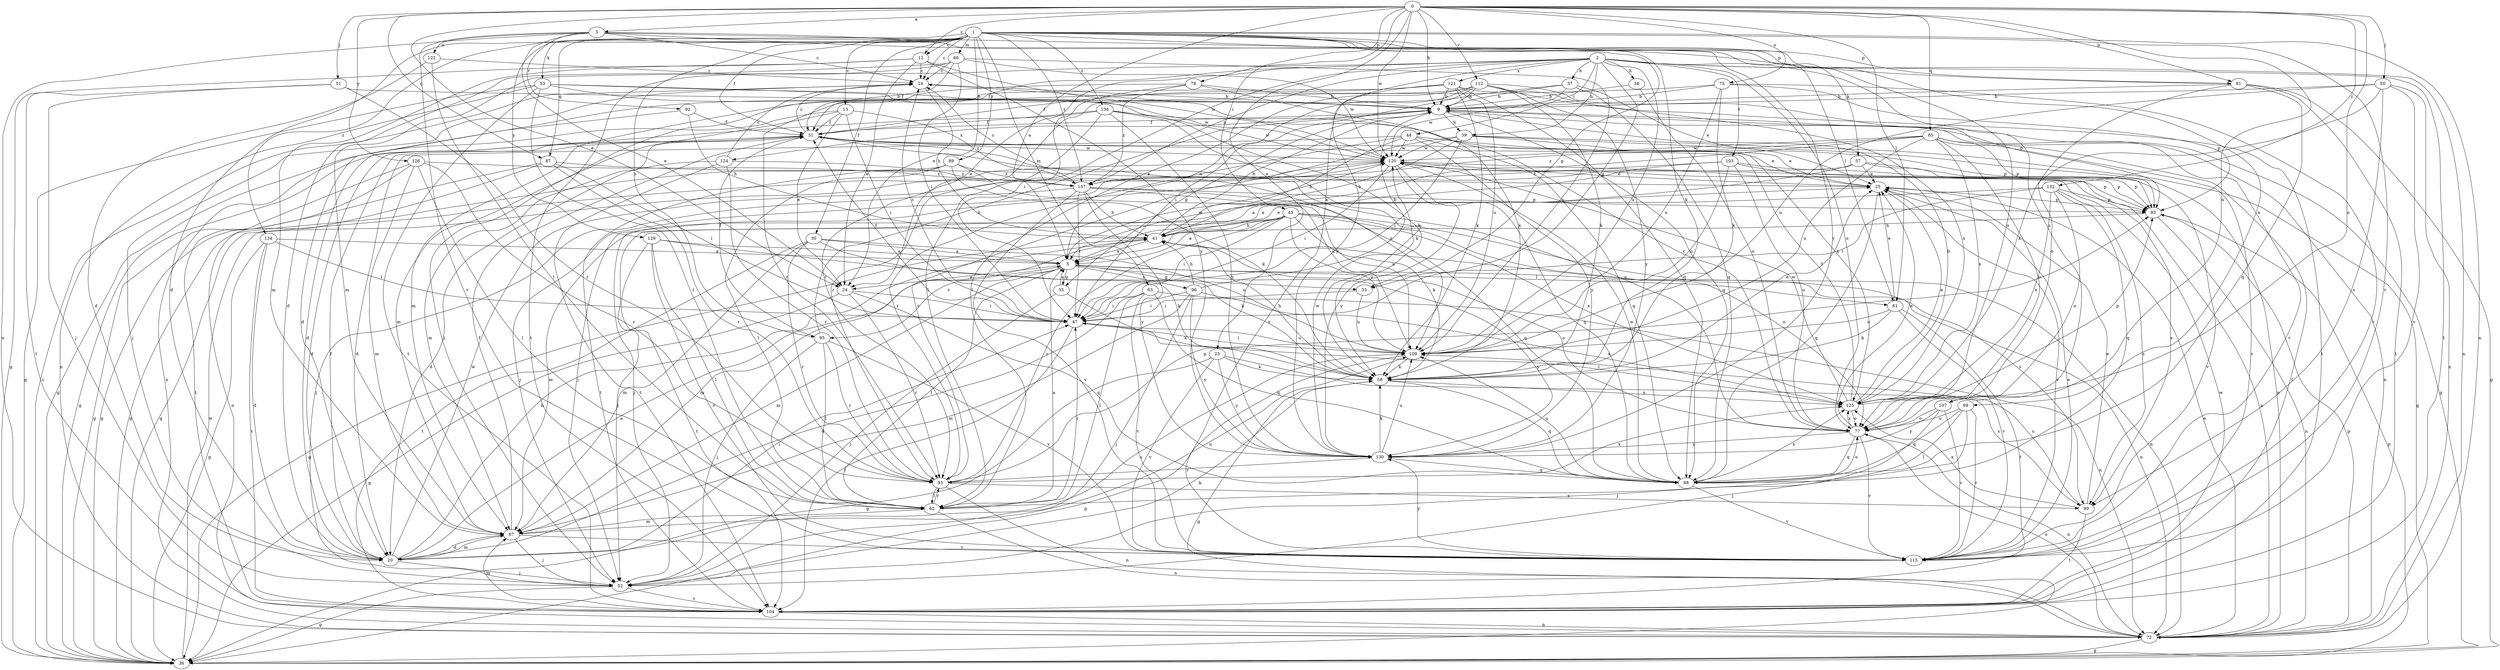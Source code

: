 strict digraph  {
0;
1;
2;
3;
5;
9;
12;
13;
14;
20;
23;
24;
25;
30;
31;
33;
35;
36;
37;
38;
39;
41;
43;
44;
47;
50;
51;
52;
53;
57;
58;
61;
62;
63;
66;
67;
69;
72;
75;
77;
78;
81;
83;
85;
87;
88;
89;
92;
93;
95;
96;
99;
103;
104;
107;
109;
112;
115;
120;
121;
122;
124;
125;
126;
129;
130;
132;
134;
136;
137;
0 -> 3  [label=a];
0 -> 5  [label=a];
0 -> 9  [label=b];
0 -> 12  [label=c];
0 -> 23  [label=e];
0 -> 24  [label=e];
0 -> 43  [label=i];
0 -> 50  [label=j];
0 -> 51  [label=j];
0 -> 61  [label=l];
0 -> 75  [label=o];
0 -> 77  [label=o];
0 -> 78  [label=p];
0 -> 81  [label=p];
0 -> 85  [label=q];
0 -> 87  [label=q];
0 -> 107  [label=u];
0 -> 112  [label=v];
0 -> 120  [label=w];
0 -> 126  [label=y];
0 -> 132  [label=z];
1 -> 12  [label=c];
1 -> 13  [label=c];
1 -> 14  [label=c];
1 -> 20  [label=d];
1 -> 24  [label=e];
1 -> 30  [label=f];
1 -> 31  [label=f];
1 -> 53  [label=k];
1 -> 57  [label=k];
1 -> 61  [label=l];
1 -> 63  [label=m];
1 -> 66  [label=m];
1 -> 69  [label=n];
1 -> 72  [label=n];
1 -> 77  [label=o];
1 -> 81  [label=p];
1 -> 87  [label=q];
1 -> 89  [label=r];
1 -> 95  [label=s];
1 -> 115  [label=v];
1 -> 129  [label=y];
1 -> 130  [label=y];
1 -> 134  [label=z];
1 -> 136  [label=z];
1 -> 137  [label=z];
2 -> 24  [label=e];
2 -> 31  [label=f];
2 -> 33  [label=g];
2 -> 37  [label=h];
2 -> 38  [label=h];
2 -> 39  [label=h];
2 -> 44  [label=i];
2 -> 47  [label=i];
2 -> 67  [label=m];
2 -> 72  [label=n];
2 -> 77  [label=o];
2 -> 103  [label=t];
2 -> 104  [label=t];
2 -> 107  [label=u];
2 -> 109  [label=u];
2 -> 121  [label=x];
2 -> 130  [label=y];
2 -> 137  [label=z];
3 -> 14  [label=c];
3 -> 24  [label=e];
3 -> 33  [label=g];
3 -> 58  [label=k];
3 -> 72  [label=n];
3 -> 81  [label=p];
3 -> 92  [label=r];
3 -> 115  [label=v];
3 -> 122  [label=x];
5 -> 24  [label=e];
5 -> 33  [label=g];
5 -> 35  [label=g];
5 -> 61  [label=l];
5 -> 62  [label=l];
5 -> 67  [label=m];
5 -> 72  [label=n];
5 -> 95  [label=s];
5 -> 96  [label=s];
5 -> 120  [label=w];
5 -> 130  [label=y];
9 -> 31  [label=f];
9 -> 35  [label=g];
9 -> 36  [label=g];
9 -> 39  [label=h];
9 -> 72  [label=n];
9 -> 88  [label=q];
9 -> 115  [label=v];
9 -> 124  [label=x];
12 -> 14  [label=c];
12 -> 24  [label=e];
12 -> 36  [label=g];
12 -> 67  [label=m];
12 -> 120  [label=w];
12 -> 130  [label=y];
13 -> 24  [label=e];
13 -> 31  [label=f];
13 -> 36  [label=g];
13 -> 47  [label=i];
13 -> 67  [label=m];
13 -> 137  [label=z];
14 -> 9  [label=b];
14 -> 41  [label=h];
14 -> 52  [label=j];
20 -> 5  [label=a];
20 -> 31  [label=f];
20 -> 41  [label=h];
20 -> 47  [label=i];
20 -> 52  [label=j];
20 -> 67  [label=m];
20 -> 109  [label=u];
20 -> 120  [label=w];
23 -> 36  [label=g];
23 -> 58  [label=k];
23 -> 99  [label=s];
23 -> 115  [label=v];
23 -> 130  [label=y];
24 -> 36  [label=g];
24 -> 47  [label=i];
24 -> 88  [label=q];
24 -> 93  [label=r];
25 -> 83  [label=p];
25 -> 88  [label=q];
25 -> 115  [label=v];
30 -> 5  [label=a];
30 -> 58  [label=k];
30 -> 67  [label=m];
30 -> 93  [label=r];
30 -> 104  [label=t];
30 -> 109  [label=u];
31 -> 14  [label=c];
31 -> 20  [label=d];
31 -> 36  [label=g];
31 -> 67  [label=m];
31 -> 77  [label=o];
31 -> 83  [label=p];
31 -> 109  [label=u];
31 -> 120  [label=w];
33 -> 47  [label=i];
33 -> 109  [label=u];
35 -> 5  [label=a];
35 -> 52  [label=j];
35 -> 58  [label=k];
36 -> 14  [label=c];
36 -> 83  [label=p];
36 -> 120  [label=w];
37 -> 9  [label=b];
37 -> 25  [label=e];
37 -> 67  [label=m];
37 -> 88  [label=q];
37 -> 120  [label=w];
38 -> 9  [label=b];
38 -> 77  [label=o];
39 -> 25  [label=e];
39 -> 36  [label=g];
39 -> 41  [label=h];
39 -> 47  [label=i];
39 -> 72  [label=n];
39 -> 93  [label=r];
39 -> 120  [label=w];
41 -> 5  [label=a];
41 -> 9  [label=b];
41 -> 25  [label=e];
41 -> 36  [label=g];
41 -> 67  [label=m];
41 -> 72  [label=n];
41 -> 77  [label=o];
43 -> 5  [label=a];
43 -> 41  [label=h];
43 -> 47  [label=i];
43 -> 52  [label=j];
43 -> 58  [label=k];
43 -> 67  [label=m];
43 -> 77  [label=o];
43 -> 93  [label=r];
43 -> 99  [label=s];
43 -> 109  [label=u];
43 -> 125  [label=x];
44 -> 20  [label=d];
44 -> 25  [label=e];
44 -> 41  [label=h];
44 -> 88  [label=q];
44 -> 93  [label=r];
44 -> 120  [label=w];
44 -> 130  [label=y];
47 -> 14  [label=c];
47 -> 31  [label=f];
47 -> 104  [label=t];
47 -> 109  [label=u];
50 -> 9  [label=b];
50 -> 72  [label=n];
50 -> 99  [label=s];
50 -> 109  [label=u];
50 -> 115  [label=v];
50 -> 125  [label=x];
51 -> 9  [label=b];
51 -> 52  [label=j];
51 -> 93  [label=r];
51 -> 104  [label=t];
52 -> 36  [label=g];
52 -> 58  [label=k];
52 -> 104  [label=t];
53 -> 9  [label=b];
53 -> 36  [label=g];
53 -> 58  [label=k];
53 -> 62  [label=l];
53 -> 72  [label=n];
53 -> 104  [label=t];
53 -> 120  [label=w];
57 -> 5  [label=a];
57 -> 25  [label=e];
57 -> 52  [label=j];
57 -> 83  [label=p];
57 -> 115  [label=v];
58 -> 25  [label=e];
58 -> 36  [label=g];
58 -> 41  [label=h];
58 -> 88  [label=q];
58 -> 125  [label=x];
61 -> 25  [label=e];
61 -> 58  [label=k];
61 -> 104  [label=t];
61 -> 109  [label=u];
61 -> 115  [label=v];
62 -> 5  [label=a];
62 -> 47  [label=i];
62 -> 67  [label=m];
62 -> 72  [label=n];
62 -> 93  [label=r];
63 -> 20  [label=d];
63 -> 47  [label=i];
63 -> 62  [label=l];
63 -> 72  [label=n];
63 -> 88  [label=q];
63 -> 115  [label=v];
66 -> 14  [label=c];
66 -> 20  [label=d];
66 -> 31  [label=f];
66 -> 47  [label=i];
66 -> 104  [label=t];
66 -> 109  [label=u];
66 -> 120  [label=w];
67 -> 20  [label=d];
67 -> 31  [label=f];
67 -> 52  [label=j];
67 -> 109  [label=u];
67 -> 115  [label=v];
69 -> 52  [label=j];
69 -> 62  [label=l];
69 -> 77  [label=o];
69 -> 88  [label=q];
69 -> 115  [label=v];
72 -> 25  [label=e];
72 -> 36  [label=g];
72 -> 77  [label=o];
72 -> 83  [label=p];
75 -> 9  [label=b];
75 -> 20  [label=d];
75 -> 58  [label=k];
75 -> 83  [label=p];
75 -> 109  [label=u];
75 -> 115  [label=v];
77 -> 14  [label=c];
77 -> 25  [label=e];
77 -> 72  [label=n];
77 -> 88  [label=q];
77 -> 115  [label=v];
77 -> 125  [label=x];
77 -> 130  [label=y];
78 -> 9  [label=b];
78 -> 52  [label=j];
78 -> 58  [label=k];
78 -> 62  [label=l];
78 -> 137  [label=z];
81 -> 9  [label=b];
81 -> 36  [label=g];
81 -> 77  [label=o];
81 -> 88  [label=q];
81 -> 104  [label=t];
83 -> 41  [label=h];
83 -> 72  [label=n];
85 -> 5  [label=a];
85 -> 77  [label=o];
85 -> 83  [label=p];
85 -> 104  [label=t];
85 -> 109  [label=u];
85 -> 115  [label=v];
85 -> 120  [label=w];
85 -> 125  [label=x];
85 -> 137  [label=z];
87 -> 25  [label=e];
87 -> 36  [label=g];
87 -> 47  [label=i];
87 -> 72  [label=n];
87 -> 93  [label=r];
88 -> 77  [label=o];
88 -> 109  [label=u];
88 -> 115  [label=v];
88 -> 120  [label=w];
88 -> 125  [label=x];
89 -> 36  [label=g];
89 -> 58  [label=k];
89 -> 62  [label=l];
89 -> 104  [label=t];
89 -> 109  [label=u];
89 -> 137  [label=z];
92 -> 31  [label=f];
92 -> 41  [label=h];
92 -> 72  [label=n];
93 -> 62  [label=l];
93 -> 72  [label=n];
93 -> 83  [label=p];
93 -> 99  [label=s];
93 -> 125  [label=x];
95 -> 9  [label=b];
95 -> 31  [label=f];
95 -> 52  [label=j];
95 -> 62  [label=l];
95 -> 93  [label=r];
95 -> 115  [label=v];
96 -> 9  [label=b];
96 -> 41  [label=h];
96 -> 47  [label=i];
96 -> 52  [label=j];
96 -> 67  [label=m];
96 -> 125  [label=x];
96 -> 130  [label=y];
99 -> 25  [label=e];
99 -> 104  [label=t];
99 -> 109  [label=u];
99 -> 125  [label=x];
103 -> 5  [label=a];
103 -> 72  [label=n];
103 -> 77  [label=o];
103 -> 83  [label=p];
103 -> 109  [label=u];
103 -> 137  [label=z];
104 -> 67  [label=m];
104 -> 72  [label=n];
104 -> 120  [label=w];
107 -> 52  [label=j];
107 -> 77  [label=o];
107 -> 115  [label=v];
107 -> 130  [label=y];
109 -> 36  [label=g];
109 -> 47  [label=i];
109 -> 58  [label=k];
112 -> 5  [label=a];
112 -> 9  [label=b];
112 -> 47  [label=i];
112 -> 58  [label=k];
112 -> 62  [label=l];
112 -> 83  [label=p];
112 -> 93  [label=r];
112 -> 125  [label=x];
112 -> 130  [label=y];
115 -> 25  [label=e];
115 -> 130  [label=y];
120 -> 25  [label=e];
120 -> 36  [label=g];
120 -> 47  [label=i];
120 -> 52  [label=j];
120 -> 83  [label=p];
120 -> 88  [label=q];
120 -> 99  [label=s];
120 -> 130  [label=y];
121 -> 9  [label=b];
121 -> 31  [label=f];
121 -> 58  [label=k];
121 -> 88  [label=q];
121 -> 93  [label=r];
121 -> 104  [label=t];
121 -> 109  [label=u];
121 -> 115  [label=v];
122 -> 14  [label=c];
122 -> 20  [label=d];
122 -> 62  [label=l];
124 -> 14  [label=c];
124 -> 20  [label=d];
124 -> 93  [label=r];
124 -> 104  [label=t];
124 -> 137  [label=z];
125 -> 9  [label=b];
125 -> 25  [label=e];
125 -> 31  [label=f];
125 -> 47  [label=i];
125 -> 77  [label=o];
125 -> 83  [label=p];
125 -> 120  [label=w];
126 -> 36  [label=g];
126 -> 62  [label=l];
126 -> 67  [label=m];
126 -> 93  [label=r];
126 -> 104  [label=t];
126 -> 137  [label=z];
129 -> 5  [label=a];
129 -> 58  [label=k];
129 -> 62  [label=l];
129 -> 104  [label=t];
129 -> 115  [label=v];
130 -> 58  [label=k];
130 -> 88  [label=q];
130 -> 93  [label=r];
130 -> 109  [label=u];
130 -> 120  [label=w];
132 -> 47  [label=i];
132 -> 52  [label=j];
132 -> 77  [label=o];
132 -> 83  [label=p];
132 -> 88  [label=q];
132 -> 99  [label=s];
132 -> 125  [label=x];
134 -> 5  [label=a];
134 -> 20  [label=d];
134 -> 36  [label=g];
134 -> 47  [label=i];
134 -> 104  [label=t];
136 -> 20  [label=d];
136 -> 31  [label=f];
136 -> 58  [label=k];
136 -> 93  [label=r];
136 -> 120  [label=w];
136 -> 125  [label=x];
136 -> 130  [label=y];
137 -> 14  [label=c];
137 -> 41  [label=h];
137 -> 47  [label=i];
137 -> 52  [label=j];
137 -> 83  [label=p];
137 -> 88  [label=q];
137 -> 109  [label=u];
137 -> 115  [label=v];
137 -> 130  [label=y];
}
